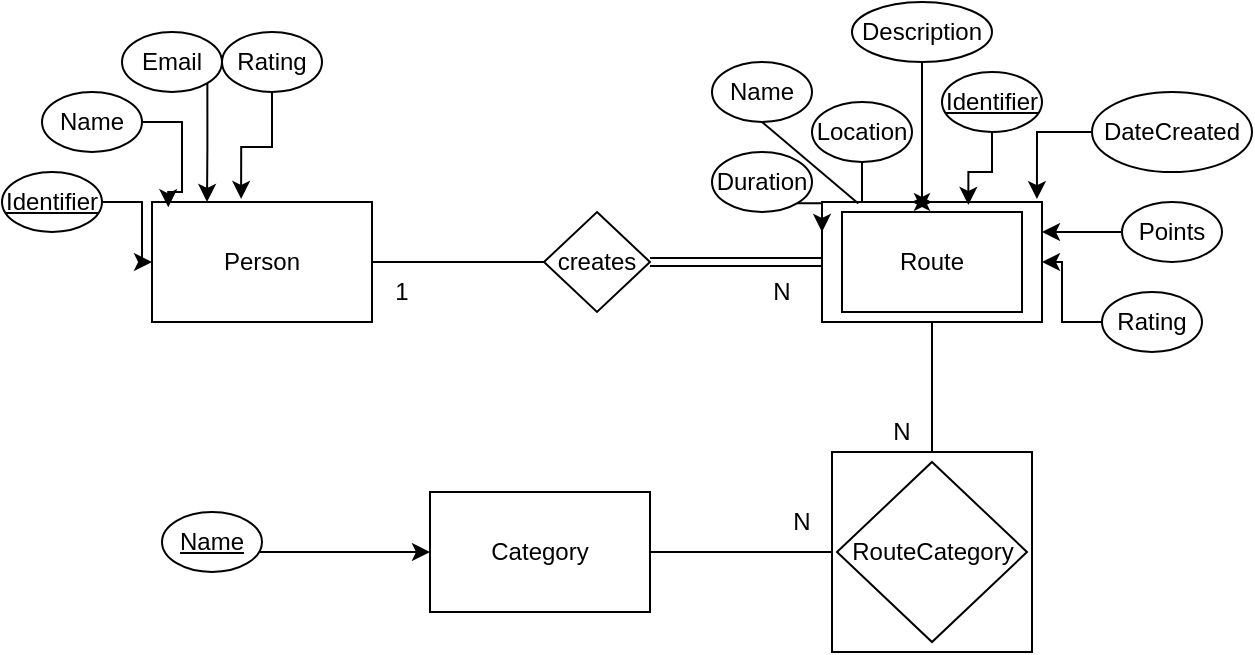 <mxfile version="10.6.5" type="device"><diagram id="I5HzPMfTuk4XGvRj4fif" name="Page-1"><mxGraphModel dx="814" dy="420" grid="1" gridSize="10" guides="1" tooltips="1" connect="1" arrows="1" fold="1" page="1" pageScale="1" pageWidth="827" pageHeight="1169" math="0" shadow="0"><root><mxCell id="0"/><mxCell id="1" parent="0"/><mxCell id="sx0cLf27U61Tal4f1JIm-52" value="" style="whiteSpace=wrap;html=1;aspect=fixed;" vertex="1" parent="1"><mxGeometry x="465" y="325" width="100" height="100" as="geometry"/></mxCell><mxCell id="sx0cLf27U61Tal4f1JIm-5" value="Route" style="rounded=0;whiteSpace=wrap;html=1;" vertex="1" parent="1"><mxGeometry x="460" y="200" width="110" height="60" as="geometry"/></mxCell><mxCell id="sx0cLf27U61Tal4f1JIm-40" value="Route" style="rounded=0;whiteSpace=wrap;html=1;" vertex="1" parent="1"><mxGeometry x="470" y="205" width="90" height="50" as="geometry"/></mxCell><mxCell id="sx0cLf27U61Tal4f1JIm-2" value="Person" style="rounded=0;whiteSpace=wrap;html=1;" vertex="1" parent="1"><mxGeometry x="125" y="200" width="110" height="60" as="geometry"/></mxCell><mxCell id="sx0cLf27U61Tal4f1JIm-7" value="Category" style="rounded=0;whiteSpace=wrap;html=1;" vertex="1" parent="1"><mxGeometry x="264" y="345" width="110" height="60" as="geometry"/></mxCell><mxCell id="sx0cLf27U61Tal4f1JIm-15" style="edgeStyle=orthogonalEdgeStyle;rounded=0;orthogonalLoop=1;jettySize=auto;html=1;exitX=1;exitY=1;exitDx=0;exitDy=0;entryX=0.25;entryY=0;entryDx=0;entryDy=0;" edge="1" parent="1" source="sx0cLf27U61Tal4f1JIm-8" target="sx0cLf27U61Tal4f1JIm-2"><mxGeometry relative="1" as="geometry"/></mxCell><mxCell id="sx0cLf27U61Tal4f1JIm-8" value="Email" style="ellipse;whiteSpace=wrap;html=1;" vertex="1" parent="1"><mxGeometry x="110" y="115" width="50" height="30" as="geometry"/></mxCell><mxCell id="sx0cLf27U61Tal4f1JIm-14" style="edgeStyle=orthogonalEdgeStyle;rounded=0;orthogonalLoop=1;jettySize=auto;html=1;exitX=1;exitY=0.5;exitDx=0;exitDy=0;entryX=0.074;entryY=0.044;entryDx=0;entryDy=0;entryPerimeter=0;" edge="1" parent="1" source="sx0cLf27U61Tal4f1JIm-10" target="sx0cLf27U61Tal4f1JIm-2"><mxGeometry relative="1" as="geometry"/></mxCell><mxCell id="sx0cLf27U61Tal4f1JIm-10" value="Name" style="ellipse;whiteSpace=wrap;html=1;" vertex="1" parent="1"><mxGeometry x="70" y="145" width="50" height="30" as="geometry"/></mxCell><mxCell id="sx0cLf27U61Tal4f1JIm-16" style="edgeStyle=orthogonalEdgeStyle;rounded=0;orthogonalLoop=1;jettySize=auto;html=1;exitX=0.5;exitY=1;exitDx=0;exitDy=0;entryX=0.405;entryY=-0.026;entryDx=0;entryDy=0;entryPerimeter=0;" edge="1" parent="1" source="sx0cLf27U61Tal4f1JIm-11" target="sx0cLf27U61Tal4f1JIm-2"><mxGeometry relative="1" as="geometry"><mxPoint x="185" y="190" as="targetPoint"/></mxGeometry></mxCell><mxCell id="sx0cLf27U61Tal4f1JIm-11" value="Rating" style="ellipse;whiteSpace=wrap;html=1;" vertex="1" parent="1"><mxGeometry x="160" y="115" width="50" height="30" as="geometry"/></mxCell><mxCell id="sx0cLf27U61Tal4f1JIm-13" style="edgeStyle=orthogonalEdgeStyle;rounded=0;orthogonalLoop=1;jettySize=auto;html=1;entryX=0;entryY=0.5;entryDx=0;entryDy=0;" edge="1" parent="1" source="sx0cLf27U61Tal4f1JIm-12" target="sx0cLf27U61Tal4f1JIm-2"><mxGeometry relative="1" as="geometry"/></mxCell><mxCell id="sx0cLf27U61Tal4f1JIm-12" value="Identifier" style="ellipse;whiteSpace=wrap;html=1;fontStyle=4" vertex="1" parent="1"><mxGeometry x="50" y="185" width="50" height="30" as="geometry"/></mxCell><mxCell id="sx0cLf27U61Tal4f1JIm-19" value="creates&lt;br&gt;" style="rhombus;whiteSpace=wrap;html=1;" vertex="1" parent="1"><mxGeometry x="321" y="205" width="53" height="50" as="geometry"/></mxCell><mxCell id="sx0cLf27U61Tal4f1JIm-22" value="" style="endArrow=none;html=1;entryX=0;entryY=0.5;entryDx=0;entryDy=0;exitX=1;exitY=0.5;exitDx=0;exitDy=0;" edge="1" parent="1" source="sx0cLf27U61Tal4f1JIm-2" target="sx0cLf27U61Tal4f1JIm-19"><mxGeometry width="50" height="50" relative="1" as="geometry"><mxPoint x="240" y="230" as="sourcePoint"/><mxPoint x="300" y="240" as="targetPoint"/></mxGeometry></mxCell><mxCell id="sx0cLf27U61Tal4f1JIm-25" value="" style="endArrow=none;html=1;exitX=1;exitY=0.5;exitDx=0;exitDy=0;shape=link;" edge="1" parent="1" source="sx0cLf27U61Tal4f1JIm-19"><mxGeometry width="50" height="50" relative="1" as="geometry"><mxPoint x="410" y="280" as="sourcePoint"/><mxPoint x="460" y="230" as="targetPoint"/></mxGeometry></mxCell><mxCell id="sx0cLf27U61Tal4f1JIm-26" value="1" style="text;html=1;strokeColor=none;fillColor=none;align=center;verticalAlign=middle;whiteSpace=wrap;rounded=0;" vertex="1" parent="1"><mxGeometry x="240" y="235" width="20" height="20" as="geometry"/></mxCell><mxCell id="sx0cLf27U61Tal4f1JIm-27" value="N" style="text;html=1;strokeColor=none;fillColor=none;align=center;verticalAlign=middle;whiteSpace=wrap;rounded=0;" vertex="1" parent="1"><mxGeometry x="430" y="235" width="20" height="20" as="geometry"/></mxCell><mxCell id="sx0cLf27U61Tal4f1JIm-46" style="edgeStyle=orthogonalEdgeStyle;rounded=0;orthogonalLoop=1;jettySize=auto;html=1;entryX=0.665;entryY=0.024;entryDx=0;entryDy=0;entryPerimeter=0;" edge="1" parent="1" source="sx0cLf27U61Tal4f1JIm-30" target="sx0cLf27U61Tal4f1JIm-5"><mxGeometry relative="1" as="geometry"/></mxCell><mxCell id="sx0cLf27U61Tal4f1JIm-30" value="Identifier" style="ellipse;whiteSpace=wrap;html=1;fontStyle=4" vertex="1" parent="1"><mxGeometry x="520" y="135" width="50" height="30" as="geometry"/></mxCell><mxCell id="sx0cLf27U61Tal4f1JIm-42" style="edgeStyle=orthogonalEdgeStyle;rounded=0;orthogonalLoop=1;jettySize=auto;html=1;exitX=0.5;exitY=1;exitDx=0;exitDy=0;" edge="1" parent="1" source="sx0cLf27U61Tal4f1JIm-32" target="sx0cLf27U61Tal4f1JIm-5"><mxGeometry relative="1" as="geometry"/></mxCell><mxCell id="sx0cLf27U61Tal4f1JIm-32" value="Location" style="ellipse;whiteSpace=wrap;html=1;" vertex="1" parent="1"><mxGeometry x="455" y="150" width="50" height="30" as="geometry"/></mxCell><mxCell id="sx0cLf27U61Tal4f1JIm-33" value="Name" style="ellipse;whiteSpace=wrap;html=1;" vertex="1" parent="1"><mxGeometry x="405" y="130" width="50" height="30" as="geometry"/></mxCell><mxCell id="sx0cLf27U61Tal4f1JIm-45" style="edgeStyle=orthogonalEdgeStyle;rounded=0;orthogonalLoop=1;jettySize=auto;html=1;exitX=0.5;exitY=1;exitDx=0;exitDy=0;" edge="1" parent="1" source="sx0cLf27U61Tal4f1JIm-34"><mxGeometry relative="1" as="geometry"><mxPoint x="505" y="200" as="targetPoint"/><Array as="points"><mxPoint x="510" y="200"/></Array></mxGeometry></mxCell><mxCell id="sx0cLf27U61Tal4f1JIm-34" value="Description" style="ellipse;whiteSpace=wrap;html=1;" vertex="1" parent="1"><mxGeometry x="475" y="100" width="70" height="30" as="geometry"/></mxCell><mxCell id="sx0cLf27U61Tal4f1JIm-47" style="edgeStyle=orthogonalEdgeStyle;rounded=0;orthogonalLoop=1;jettySize=auto;html=1;" edge="1" parent="1" source="sx0cLf27U61Tal4f1JIm-35" target="sx0cLf27U61Tal4f1JIm-5"><mxGeometry relative="1" as="geometry"/></mxCell><mxCell id="sx0cLf27U61Tal4f1JIm-35" value="Rating" style="ellipse;whiteSpace=wrap;html=1;" vertex="1" parent="1"><mxGeometry x="600" y="245" width="50" height="30" as="geometry"/></mxCell><mxCell id="sx0cLf27U61Tal4f1JIm-41" style="edgeStyle=orthogonalEdgeStyle;rounded=0;orthogonalLoop=1;jettySize=auto;html=1;exitX=1;exitY=1;exitDx=0;exitDy=0;entryX=0;entryY=0.25;entryDx=0;entryDy=0;" edge="1" parent="1" source="sx0cLf27U61Tal4f1JIm-36" target="sx0cLf27U61Tal4f1JIm-5"><mxGeometry relative="1" as="geometry"><mxPoint x="447.857" y="220" as="targetPoint"/></mxGeometry></mxCell><mxCell id="sx0cLf27U61Tal4f1JIm-36" value="Duration" style="ellipse;whiteSpace=wrap;html=1;" vertex="1" parent="1"><mxGeometry x="405" y="175" width="50" height="30" as="geometry"/></mxCell><mxCell id="sx0cLf27U61Tal4f1JIm-49" style="edgeStyle=orthogonalEdgeStyle;rounded=0;orthogonalLoop=1;jettySize=auto;html=1;entryX=0.977;entryY=-0.024;entryDx=0;entryDy=0;entryPerimeter=0;" edge="1" parent="1" source="sx0cLf27U61Tal4f1JIm-37" target="sx0cLf27U61Tal4f1JIm-5"><mxGeometry relative="1" as="geometry"/></mxCell><mxCell id="sx0cLf27U61Tal4f1JIm-37" value="DateCreated" style="ellipse;whiteSpace=wrap;html=1;" vertex="1" parent="1"><mxGeometry x="595" y="145" width="80" height="40" as="geometry"/></mxCell><mxCell id="sx0cLf27U61Tal4f1JIm-48" style="edgeStyle=orthogonalEdgeStyle;rounded=0;orthogonalLoop=1;jettySize=auto;html=1;entryX=1;entryY=0.25;entryDx=0;entryDy=0;" edge="1" parent="1" source="sx0cLf27U61Tal4f1JIm-38" target="sx0cLf27U61Tal4f1JIm-5"><mxGeometry relative="1" as="geometry"/></mxCell><mxCell id="sx0cLf27U61Tal4f1JIm-38" value="Points" style="ellipse;whiteSpace=wrap;html=1;" vertex="1" parent="1"><mxGeometry x="610" y="200" width="50" height="30" as="geometry"/></mxCell><mxCell id="sx0cLf27U61Tal4f1JIm-44" value="" style="endArrow=none;html=1;entryX=0.5;entryY=1;entryDx=0;entryDy=0;exitX=0.165;exitY=0.012;exitDx=0;exitDy=0;exitPerimeter=0;" edge="1" parent="1" source="sx0cLf27U61Tal4f1JIm-5" target="sx0cLf27U61Tal4f1JIm-33"><mxGeometry width="50" height="50" relative="1" as="geometry"><mxPoint x="296" y="195" as="sourcePoint"/><mxPoint x="346" y="145" as="targetPoint"/></mxGeometry></mxCell><mxCell id="sx0cLf27U61Tal4f1JIm-50" value="RouteCategory" style="rhombus;whiteSpace=wrap;html=1;" vertex="1" parent="1"><mxGeometry x="467.5" y="330" width="95" height="90" as="geometry"/></mxCell><mxCell id="sx0cLf27U61Tal4f1JIm-53" value="" style="endArrow=none;html=1;entryX=0;entryY=0.5;entryDx=0;entryDy=0;exitX=1;exitY=0.5;exitDx=0;exitDy=0;" edge="1" parent="1" source="sx0cLf27U61Tal4f1JIm-7" target="sx0cLf27U61Tal4f1JIm-52"><mxGeometry width="50" height="50" relative="1" as="geometry"><mxPoint x="390" y="460" as="sourcePoint"/><mxPoint x="440" y="410" as="targetPoint"/></mxGeometry></mxCell><mxCell id="sx0cLf27U61Tal4f1JIm-54" value="" style="endArrow=none;html=1;entryX=0.5;entryY=1;entryDx=0;entryDy=0;exitX=0.5;exitY=0;exitDx=0;exitDy=0;" edge="1" parent="1" source="sx0cLf27U61Tal4f1JIm-52" target="sx0cLf27U61Tal4f1JIm-5"><mxGeometry width="50" height="50" relative="1" as="geometry"><mxPoint x="515" y="320" as="sourcePoint"/><mxPoint x="530" y="270" as="targetPoint"/></mxGeometry></mxCell><mxCell id="sx0cLf27U61Tal4f1JIm-55" value="N" style="text;html=1;strokeColor=none;fillColor=none;align=center;verticalAlign=middle;whiteSpace=wrap;rounded=0;" vertex="1" parent="1"><mxGeometry x="490" y="305" width="20" height="20" as="geometry"/></mxCell><mxCell id="sx0cLf27U61Tal4f1JIm-56" value="N" style="text;html=1;strokeColor=none;fillColor=none;align=center;verticalAlign=middle;whiteSpace=wrap;rounded=0;" vertex="1" parent="1"><mxGeometry x="440" y="350" width="20" height="20" as="geometry"/></mxCell><mxCell id="sx0cLf27U61Tal4f1JIm-58" style="edgeStyle=orthogonalEdgeStyle;rounded=0;orthogonalLoop=1;jettySize=auto;html=1;entryX=0;entryY=0.5;entryDx=0;entryDy=0;" edge="1" parent="1" source="sx0cLf27U61Tal4f1JIm-57" target="sx0cLf27U61Tal4f1JIm-7"><mxGeometry relative="1" as="geometry"><Array as="points"><mxPoint x="240" y="375"/><mxPoint x="240" y="375"/></Array></mxGeometry></mxCell><mxCell id="sx0cLf27U61Tal4f1JIm-57" value="Name" style="ellipse;whiteSpace=wrap;html=1;fontStyle=4" vertex="1" parent="1"><mxGeometry x="130" y="355" width="50" height="30" as="geometry"/></mxCell></root></mxGraphModel></diagram></mxfile>